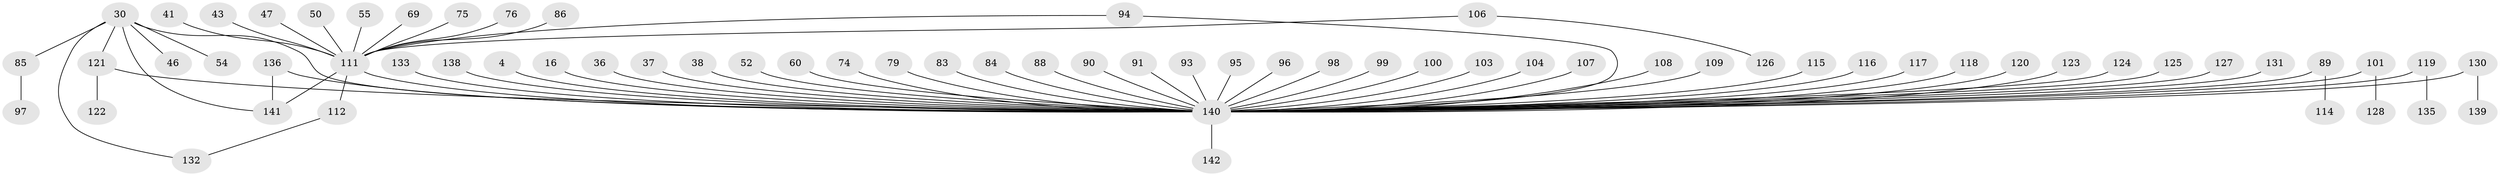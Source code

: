 // original degree distribution, {8: 0.014084507042253521, 31: 0.007042253521126761, 12: 0.014084507042253521, 1: 0.5492957746478874, 2: 0.2605633802816901, 3: 0.06338028169014084, 6: 0.007042253521126761, 4: 0.056338028169014086, 5: 0.02112676056338028, 7: 0.007042253521126761}
// Generated by graph-tools (version 1.1) at 2025/47/03/09/25 04:47:28]
// undirected, 71 vertices, 75 edges
graph export_dot {
graph [start="1"]
  node [color=gray90,style=filled];
  4;
  16;
  30 [super="+1"];
  36;
  37;
  38 [super="+5"];
  41;
  43;
  46;
  47 [super="+17"];
  50;
  52;
  54;
  55;
  60 [super="+34"];
  69;
  74;
  75;
  76;
  79 [super="+7"];
  83 [super="+22"];
  84;
  85;
  86;
  88;
  89 [super="+61+87"];
  90;
  91 [super="+33+71"];
  93;
  94 [super="+80"];
  95;
  96;
  97;
  98;
  99;
  100;
  101;
  103;
  104;
  106;
  107;
  108;
  109;
  111 [super="+9+13+40+42+72+57"];
  112;
  114;
  115;
  116 [super="+35+82"];
  117;
  118;
  119;
  120;
  121 [super="+11+66"];
  122;
  123;
  124;
  125;
  126;
  127;
  128;
  130 [super="+113"];
  131;
  132;
  133;
  135;
  136 [super="+64"];
  138;
  139;
  140 [super="+110+134+137"];
  141 [super="+129"];
  142;
  4 -- 140;
  16 -- 140;
  30 -- 85;
  30 -- 132;
  30 -- 46;
  30 -- 54;
  30 -- 121 [weight=2];
  30 -- 140 [weight=2];
  30 -- 141;
  36 -- 140;
  37 -- 140;
  38 -- 140;
  41 -- 111;
  43 -- 111;
  47 -- 111;
  50 -- 111;
  52 -- 140;
  55 -- 111;
  60 -- 140;
  69 -- 111;
  74 -- 140;
  75 -- 111;
  76 -- 111;
  79 -- 140;
  83 -- 140;
  84 -- 140;
  85 -- 97;
  86 -- 111;
  88 -- 140;
  89 -- 114;
  89 -- 140;
  90 -- 140;
  91 -- 140;
  93 -- 140;
  94 -- 140 [weight=2];
  94 -- 111 [weight=2];
  95 -- 140;
  96 -- 140;
  98 -- 140;
  99 -- 140;
  100 -- 140;
  101 -- 128;
  101 -- 140;
  103 -- 140;
  104 -- 140;
  106 -- 126;
  106 -- 111;
  107 -- 140;
  108 -- 140;
  109 -- 140;
  111 -- 112;
  111 -- 140 [weight=5];
  111 -- 141;
  112 -- 132;
  115 -- 140;
  116 -- 140;
  117 -- 140;
  118 -- 140;
  119 -- 135;
  119 -- 140;
  120 -- 140;
  121 -- 122;
  121 -- 140;
  123 -- 140;
  124 -- 140;
  125 -- 140;
  127 -- 140;
  130 -- 139;
  130 -- 140;
  131 -- 140;
  133 -- 140;
  136 -- 141;
  136 -- 140;
  138 -- 140;
  140 -- 142;
}
